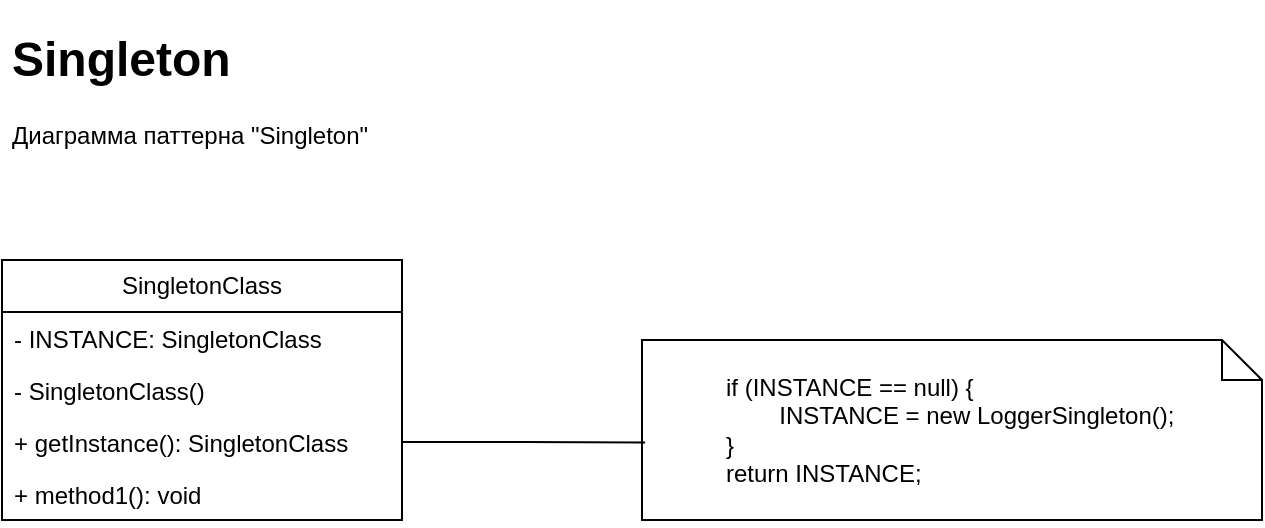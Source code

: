 <mxfile version="22.1.7" type="device">
  <diagram name="Страница — 1" id="ObBgoOiPLlT-tprr5ani">
    <mxGraphModel dx="880" dy="470" grid="1" gridSize="10" guides="1" tooltips="1" connect="1" arrows="1" fold="1" page="1" pageScale="1" pageWidth="827" pageHeight="1169" background="#ffffff" math="0" shadow="0">
      <root>
        <mxCell id="0" />
        <mxCell id="1" parent="0" />
        <mxCell id="qwf5AWWSXRO3HM7fpY9b-1" value="&lt;h1&gt;Singleton&lt;/h1&gt;&lt;p&gt;Диаграмма паттерна &quot;Singleton&quot;&lt;br&gt;&lt;/p&gt;" style="text;html=1;strokeColor=none;fillColor=none;spacing=5;spacingTop=-20;whiteSpace=wrap;overflow=hidden;rounded=0;" vertex="1" parent="1">
          <mxGeometry x="40" y="40" width="200" height="80" as="geometry" />
        </mxCell>
        <mxCell id="qwf5AWWSXRO3HM7fpY9b-2" value="SingletonClass" style="swimlane;fontStyle=0;childLayout=stackLayout;horizontal=1;startSize=26;fillColor=none;horizontalStack=0;resizeParent=1;resizeParentMax=0;resizeLast=0;collapsible=1;marginBottom=0;whiteSpace=wrap;html=1;" vertex="1" parent="1">
          <mxGeometry x="40" y="160" width="200" height="130" as="geometry" />
        </mxCell>
        <mxCell id="qwf5AWWSXRO3HM7fpY9b-3" value="- INSTANCE: SingletonClass" style="text;strokeColor=none;fillColor=none;align=left;verticalAlign=top;spacingLeft=4;spacingRight=4;overflow=hidden;rotatable=0;points=[[0,0.5],[1,0.5]];portConstraint=eastwest;whiteSpace=wrap;html=1;" vertex="1" parent="qwf5AWWSXRO3HM7fpY9b-2">
          <mxGeometry y="26" width="200" height="26" as="geometry" />
        </mxCell>
        <mxCell id="qwf5AWWSXRO3HM7fpY9b-4" value="- SingletonClass()" style="text;strokeColor=none;fillColor=none;align=left;verticalAlign=top;spacingLeft=4;spacingRight=4;overflow=hidden;rotatable=0;points=[[0,0.5],[1,0.5]];portConstraint=eastwest;whiteSpace=wrap;html=1;" vertex="1" parent="qwf5AWWSXRO3HM7fpY9b-2">
          <mxGeometry y="52" width="200" height="26" as="geometry" />
        </mxCell>
        <mxCell id="qwf5AWWSXRO3HM7fpY9b-5" value="+ getInstance(): SingletonClass" style="text;strokeColor=none;fillColor=none;align=left;verticalAlign=top;spacingLeft=4;spacingRight=4;overflow=hidden;rotatable=0;points=[[0,0.5],[1,0.5]];portConstraint=eastwest;whiteSpace=wrap;html=1;" vertex="1" parent="qwf5AWWSXRO3HM7fpY9b-2">
          <mxGeometry y="78" width="200" height="26" as="geometry" />
        </mxCell>
        <mxCell id="qwf5AWWSXRO3HM7fpY9b-8" value="+ method1(): void" style="text;strokeColor=none;fillColor=none;align=left;verticalAlign=top;spacingLeft=4;spacingRight=4;overflow=hidden;rotatable=0;points=[[0,0.5],[1,0.5]];portConstraint=eastwest;whiteSpace=wrap;html=1;" vertex="1" parent="qwf5AWWSXRO3HM7fpY9b-2">
          <mxGeometry y="104" width="200" height="26" as="geometry" />
        </mxCell>
        <mxCell id="qwf5AWWSXRO3HM7fpY9b-9" value="&lt;blockquote&gt;&lt;div align=&quot;justify&quot;&gt;if (INSTANCE == null) {&lt;/div&gt;&lt;div align=&quot;justify&quot;&gt;&lt;span style=&quot;white-space: pre;&quot;&gt;&#x9;&lt;/span&gt;INSTANCE = new LoggerSingleton();&lt;/div&gt;&lt;div align=&quot;justify&quot;&gt;}&lt;/div&gt;&lt;div align=&quot;justify&quot;&gt;return INSTANCE;&lt;/div&gt;&lt;/blockquote&gt;" style="shape=note;size=20;whiteSpace=wrap;html=1;align=left;" vertex="1" parent="1">
          <mxGeometry x="360" y="200" width="310" height="90" as="geometry" />
        </mxCell>
        <mxCell id="qwf5AWWSXRO3HM7fpY9b-12" style="edgeStyle=orthogonalEdgeStyle;rounded=0;orthogonalLoop=1;jettySize=auto;html=1;exitX=1;exitY=0.5;exitDx=0;exitDy=0;entryX=0.005;entryY=0.569;entryDx=0;entryDy=0;entryPerimeter=0;endArrow=none;endFill=0;" edge="1" parent="1" source="qwf5AWWSXRO3HM7fpY9b-5" target="qwf5AWWSXRO3HM7fpY9b-9">
          <mxGeometry relative="1" as="geometry" />
        </mxCell>
      </root>
    </mxGraphModel>
  </diagram>
</mxfile>
